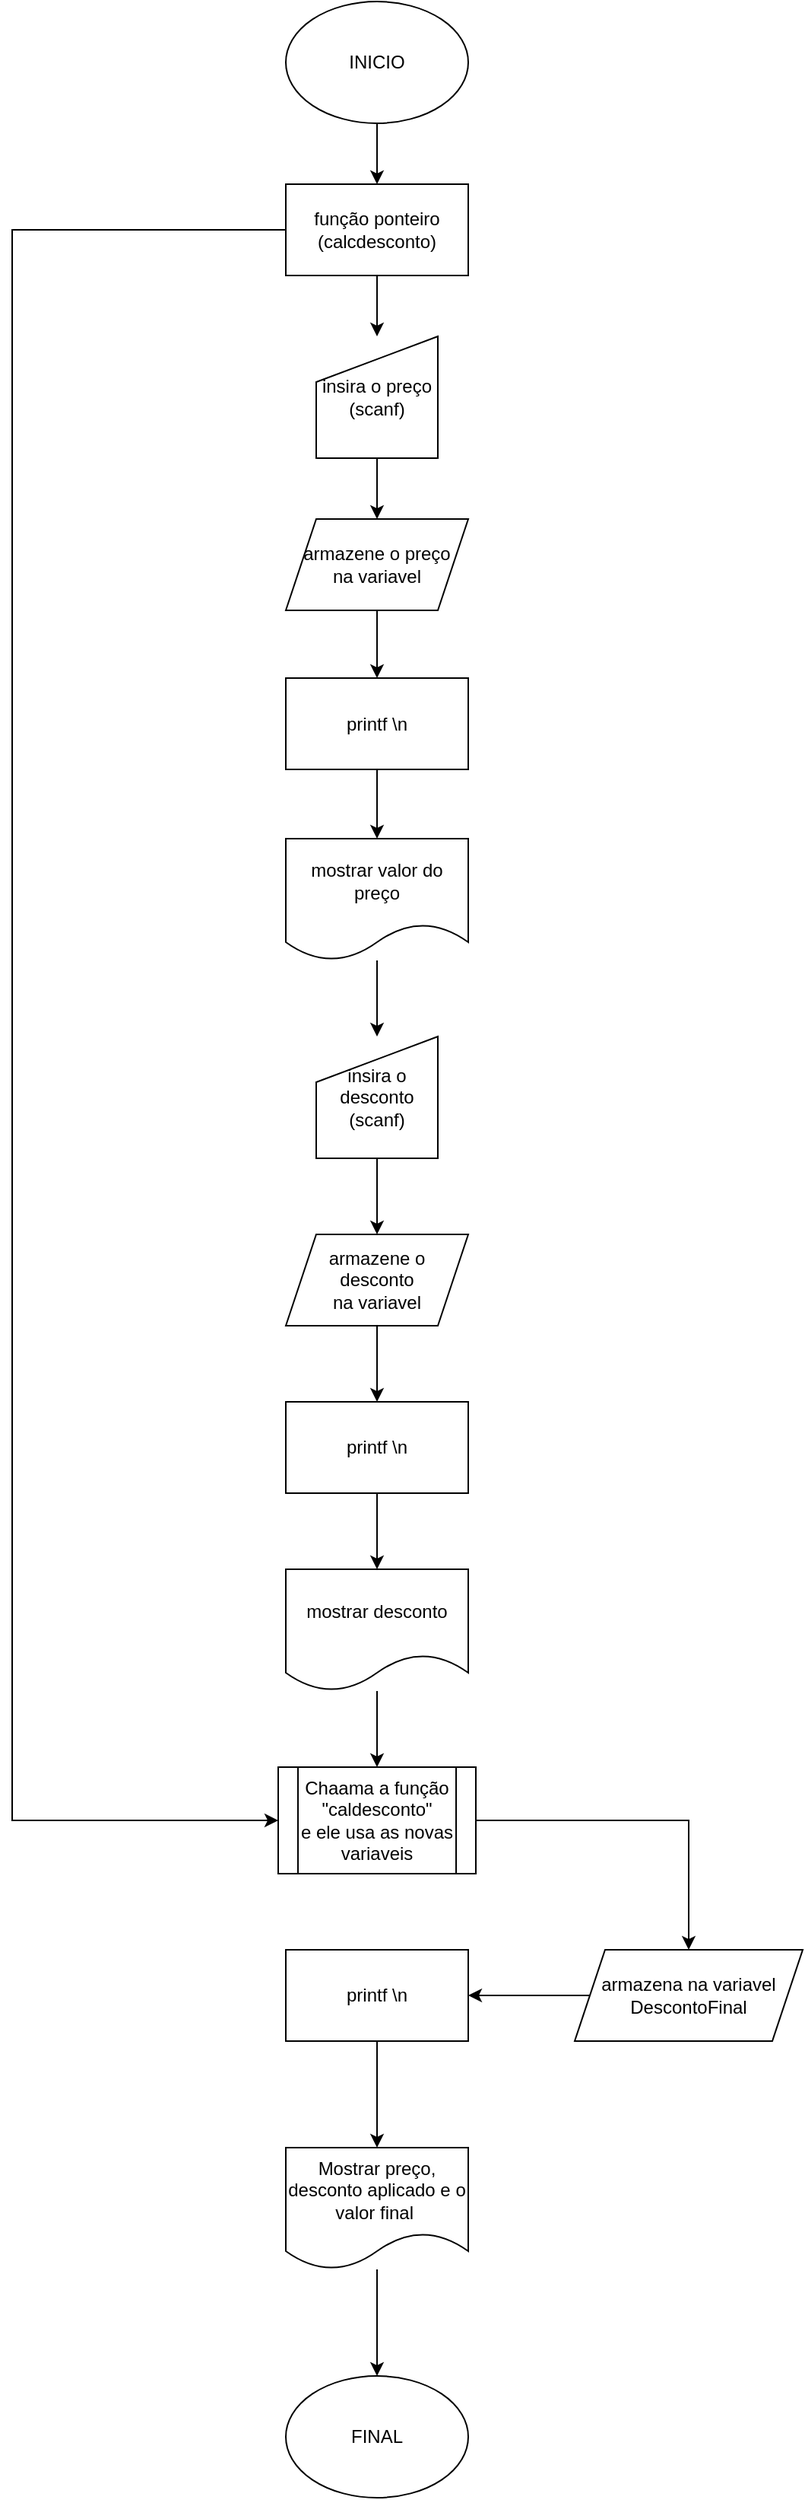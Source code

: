 <mxfile version="24.0.6" type="device">
  <diagram name="Página-1" id="MGG8p05S3FuEUuV-RSih">
    <mxGraphModel dx="1393" dy="804" grid="1" gridSize="10" guides="1" tooltips="1" connect="1" arrows="1" fold="1" page="1" pageScale="1" pageWidth="827" pageHeight="1169" math="0" shadow="0">
      <root>
        <mxCell id="0" />
        <mxCell id="1" parent="0" />
        <mxCell id="HhK40jPZKGonEEVOl8DW-3" value="" style="edgeStyle=orthogonalEdgeStyle;rounded=0;orthogonalLoop=1;jettySize=auto;html=1;" edge="1" parent="1" source="HhK40jPZKGonEEVOl8DW-1" target="HhK40jPZKGonEEVOl8DW-2">
          <mxGeometry relative="1" as="geometry" />
        </mxCell>
        <mxCell id="HhK40jPZKGonEEVOl8DW-1" value="INICIO" style="ellipse;whiteSpace=wrap;html=1;" vertex="1" parent="1">
          <mxGeometry x="340" y="80" width="120" height="80" as="geometry" />
        </mxCell>
        <mxCell id="HhK40jPZKGonEEVOl8DW-5" value="" style="edgeStyle=orthogonalEdgeStyle;rounded=0;orthogonalLoop=1;jettySize=auto;html=1;" edge="1" parent="1" source="HhK40jPZKGonEEVOl8DW-2" target="HhK40jPZKGonEEVOl8DW-4">
          <mxGeometry relative="1" as="geometry" />
        </mxCell>
        <mxCell id="HhK40jPZKGonEEVOl8DW-34" style="edgeStyle=orthogonalEdgeStyle;rounded=0;orthogonalLoop=1;jettySize=auto;html=1;exitX=0;exitY=0.5;exitDx=0;exitDy=0;entryX=0;entryY=0.5;entryDx=0;entryDy=0;" edge="1" parent="1" source="HhK40jPZKGonEEVOl8DW-2" target="HhK40jPZKGonEEVOl8DW-24">
          <mxGeometry relative="1" as="geometry">
            <mxPoint x="160" y="1280" as="targetPoint" />
            <Array as="points">
              <mxPoint x="160" y="230" />
              <mxPoint x="160" y="1275" />
            </Array>
          </mxGeometry>
        </mxCell>
        <mxCell id="HhK40jPZKGonEEVOl8DW-2" value="função ponteiro&lt;div&gt;(calcdesconto)&lt;/div&gt;" style="rounded=0;whiteSpace=wrap;html=1;" vertex="1" parent="1">
          <mxGeometry x="340" y="200" width="120" height="60" as="geometry" />
        </mxCell>
        <mxCell id="HhK40jPZKGonEEVOl8DW-7" value="" style="edgeStyle=orthogonalEdgeStyle;rounded=0;orthogonalLoop=1;jettySize=auto;html=1;" edge="1" parent="1" source="HhK40jPZKGonEEVOl8DW-4" target="HhK40jPZKGonEEVOl8DW-6">
          <mxGeometry relative="1" as="geometry" />
        </mxCell>
        <mxCell id="HhK40jPZKGonEEVOl8DW-4" value="insira o preço&lt;div&gt;(scanf)&lt;/div&gt;" style="shape=manualInput;whiteSpace=wrap;html=1;" vertex="1" parent="1">
          <mxGeometry x="360" y="300" width="80" height="80" as="geometry" />
        </mxCell>
        <mxCell id="HhK40jPZKGonEEVOl8DW-9" value="" style="edgeStyle=orthogonalEdgeStyle;rounded=0;orthogonalLoop=1;jettySize=auto;html=1;" edge="1" parent="1" source="HhK40jPZKGonEEVOl8DW-6" target="HhK40jPZKGonEEVOl8DW-8">
          <mxGeometry relative="1" as="geometry" />
        </mxCell>
        <mxCell id="HhK40jPZKGonEEVOl8DW-6" value="armazene o preço&lt;div&gt;na variavel&lt;/div&gt;" style="shape=parallelogram;perimeter=parallelogramPerimeter;whiteSpace=wrap;html=1;fixedSize=1;" vertex="1" parent="1">
          <mxGeometry x="340" y="420" width="120" height="60" as="geometry" />
        </mxCell>
        <mxCell id="HhK40jPZKGonEEVOl8DW-13" value="" style="edgeStyle=orthogonalEdgeStyle;rounded=0;orthogonalLoop=1;jettySize=auto;html=1;" edge="1" parent="1" source="HhK40jPZKGonEEVOl8DW-8" target="HhK40jPZKGonEEVOl8DW-12">
          <mxGeometry relative="1" as="geometry" />
        </mxCell>
        <mxCell id="HhK40jPZKGonEEVOl8DW-8" value="printf \n" style="rounded=0;whiteSpace=wrap;html=1;" vertex="1" parent="1">
          <mxGeometry x="340" y="524.5" width="120" height="60" as="geometry" />
        </mxCell>
        <mxCell id="HhK40jPZKGonEEVOl8DW-19" value="" style="edgeStyle=orthogonalEdgeStyle;rounded=0;orthogonalLoop=1;jettySize=auto;html=1;" edge="1" parent="1" source="HhK40jPZKGonEEVOl8DW-12" target="HhK40jPZKGonEEVOl8DW-18">
          <mxGeometry relative="1" as="geometry" />
        </mxCell>
        <mxCell id="HhK40jPZKGonEEVOl8DW-12" value="mostrar valor do&lt;div&gt;preço&lt;/div&gt;" style="shape=document;whiteSpace=wrap;html=1;boundedLbl=1;" vertex="1" parent="1">
          <mxGeometry x="340" y="630" width="120" height="80" as="geometry" />
        </mxCell>
        <mxCell id="HhK40jPZKGonEEVOl8DW-21" value="" style="edgeStyle=orthogonalEdgeStyle;rounded=0;orthogonalLoop=1;jettySize=auto;html=1;" edge="1" parent="1" source="HhK40jPZKGonEEVOl8DW-14" target="HhK40jPZKGonEEVOl8DW-16">
          <mxGeometry relative="1" as="geometry" />
        </mxCell>
        <mxCell id="HhK40jPZKGonEEVOl8DW-14" value="armazene o&lt;div&gt;desconto&lt;/div&gt;&lt;div&gt;na variavel&lt;/div&gt;" style="shape=parallelogram;perimeter=parallelogramPerimeter;whiteSpace=wrap;html=1;fixedSize=1;" vertex="1" parent="1">
          <mxGeometry x="340" y="890" width="120" height="60" as="geometry" />
        </mxCell>
        <mxCell id="HhK40jPZKGonEEVOl8DW-23" value="" style="edgeStyle=orthogonalEdgeStyle;rounded=0;orthogonalLoop=1;jettySize=auto;html=1;" edge="1" parent="1" source="HhK40jPZKGonEEVOl8DW-16" target="HhK40jPZKGonEEVOl8DW-22">
          <mxGeometry relative="1" as="geometry" />
        </mxCell>
        <mxCell id="HhK40jPZKGonEEVOl8DW-16" value="printf \n" style="rounded=0;whiteSpace=wrap;html=1;" vertex="1" parent="1">
          <mxGeometry x="340" y="1000" width="120" height="60" as="geometry" />
        </mxCell>
        <mxCell id="HhK40jPZKGonEEVOl8DW-20" value="" style="edgeStyle=orthogonalEdgeStyle;rounded=0;orthogonalLoop=1;jettySize=auto;html=1;" edge="1" parent="1" source="HhK40jPZKGonEEVOl8DW-18" target="HhK40jPZKGonEEVOl8DW-14">
          <mxGeometry relative="1" as="geometry" />
        </mxCell>
        <mxCell id="HhK40jPZKGonEEVOl8DW-18" value="insira o desconto&lt;div&gt;(scanf)&lt;/div&gt;" style="shape=manualInput;whiteSpace=wrap;html=1;" vertex="1" parent="1">
          <mxGeometry x="360" y="760" width="80" height="80" as="geometry" />
        </mxCell>
        <mxCell id="HhK40jPZKGonEEVOl8DW-25" value="" style="edgeStyle=orthogonalEdgeStyle;rounded=0;orthogonalLoop=1;jettySize=auto;html=1;" edge="1" parent="1" source="HhK40jPZKGonEEVOl8DW-22" target="HhK40jPZKGonEEVOl8DW-24">
          <mxGeometry relative="1" as="geometry" />
        </mxCell>
        <mxCell id="HhK40jPZKGonEEVOl8DW-22" value="mostrar desconto" style="shape=document;whiteSpace=wrap;html=1;boundedLbl=1;" vertex="1" parent="1">
          <mxGeometry x="340" y="1110" width="120" height="80" as="geometry" />
        </mxCell>
        <mxCell id="HhK40jPZKGonEEVOl8DW-27" value="" style="edgeStyle=orthogonalEdgeStyle;rounded=0;orthogonalLoop=1;jettySize=auto;html=1;" edge="1" parent="1" source="HhK40jPZKGonEEVOl8DW-24" target="HhK40jPZKGonEEVOl8DW-26">
          <mxGeometry relative="1" as="geometry" />
        </mxCell>
        <mxCell id="HhK40jPZKGonEEVOl8DW-24" value="Chaama a função&lt;div&gt;&quot;caldesconto&quot;&lt;/div&gt;&lt;div&gt;e ele usa as novas variaveis&lt;/div&gt;" style="shape=process;whiteSpace=wrap;html=1;backgroundOutline=1;" vertex="1" parent="1">
          <mxGeometry x="335" y="1240" width="130" height="70" as="geometry" />
        </mxCell>
        <mxCell id="HhK40jPZKGonEEVOl8DW-29" value="" style="edgeStyle=orthogonalEdgeStyle;rounded=0;orthogonalLoop=1;jettySize=auto;html=1;" edge="1" parent="1" source="HhK40jPZKGonEEVOl8DW-26" target="HhK40jPZKGonEEVOl8DW-28">
          <mxGeometry relative="1" as="geometry" />
        </mxCell>
        <mxCell id="HhK40jPZKGonEEVOl8DW-26" value="armazena na variavel&lt;div&gt;DescontoFinal&lt;/div&gt;" style="shape=parallelogram;perimeter=parallelogramPerimeter;whiteSpace=wrap;html=1;fixedSize=1;" vertex="1" parent="1">
          <mxGeometry x="530" y="1360" width="150" height="60" as="geometry" />
        </mxCell>
        <mxCell id="HhK40jPZKGonEEVOl8DW-31" value="" style="edgeStyle=orthogonalEdgeStyle;rounded=0;orthogonalLoop=1;jettySize=auto;html=1;" edge="1" parent="1" source="HhK40jPZKGonEEVOl8DW-28" target="HhK40jPZKGonEEVOl8DW-30">
          <mxGeometry relative="1" as="geometry" />
        </mxCell>
        <mxCell id="HhK40jPZKGonEEVOl8DW-28" value="printf \n" style="whiteSpace=wrap;html=1;" vertex="1" parent="1">
          <mxGeometry x="340" y="1360" width="120" height="60" as="geometry" />
        </mxCell>
        <mxCell id="HhK40jPZKGonEEVOl8DW-33" value="" style="edgeStyle=orthogonalEdgeStyle;rounded=0;orthogonalLoop=1;jettySize=auto;html=1;" edge="1" parent="1" source="HhK40jPZKGonEEVOl8DW-30" target="HhK40jPZKGonEEVOl8DW-32">
          <mxGeometry relative="1" as="geometry" />
        </mxCell>
        <mxCell id="HhK40jPZKGonEEVOl8DW-30" value="Mostrar preço, desconto aplicado e o valor final&amp;nbsp;" style="shape=document;whiteSpace=wrap;html=1;boundedLbl=1;" vertex="1" parent="1">
          <mxGeometry x="340" y="1490" width="120" height="80" as="geometry" />
        </mxCell>
        <mxCell id="HhK40jPZKGonEEVOl8DW-32" value="FINAL" style="ellipse;whiteSpace=wrap;html=1;" vertex="1" parent="1">
          <mxGeometry x="340" y="1640" width="120" height="80" as="geometry" />
        </mxCell>
      </root>
    </mxGraphModel>
  </diagram>
</mxfile>
